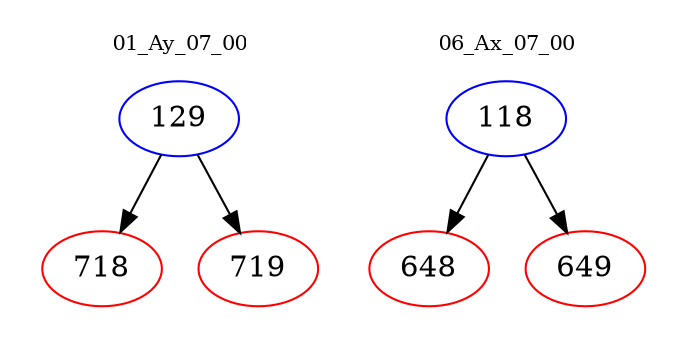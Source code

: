 digraph{
subgraph cluster_0 {
color = white
label = "01_Ay_07_00";
fontsize=10;
T0_129 [label="129", color="blue"]
T0_129 -> T0_718 [color="black"]
T0_718 [label="718", color="red"]
T0_129 -> T0_719 [color="black"]
T0_719 [label="719", color="red"]
}
subgraph cluster_1 {
color = white
label = "06_Ax_07_00";
fontsize=10;
T1_118 [label="118", color="blue"]
T1_118 -> T1_648 [color="black"]
T1_648 [label="648", color="red"]
T1_118 -> T1_649 [color="black"]
T1_649 [label="649", color="red"]
}
}
